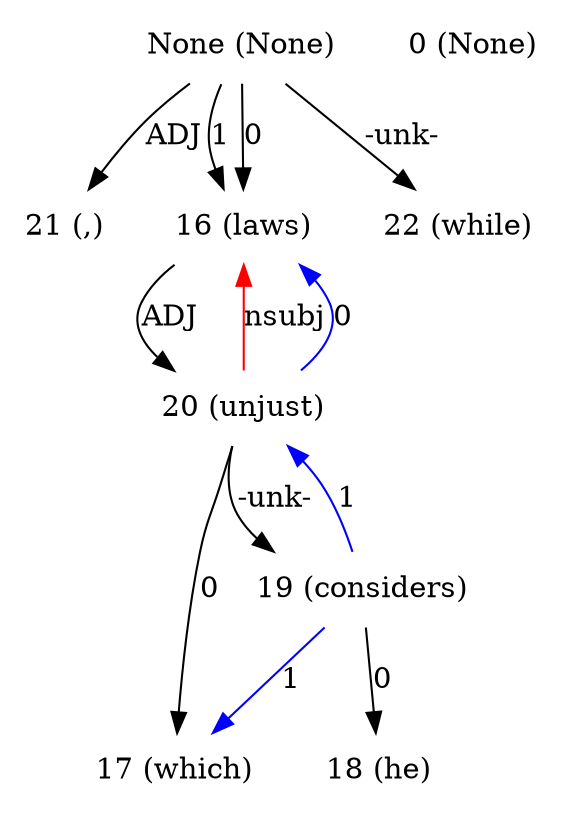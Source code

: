 digraph G{
edge [dir=forward]
node [shape=plaintext]

None [label="None (None)"]
None -> 21 [label="ADJ"]
None [label="None (None)"]
None -> 16 [label="1"]
None [label="None (None)"]
None -> 16 [label="0"]
None [label="None (None)"]
None -> 22 [label="-unk-"]
0 [label="0 (None)"]
16 [label="16 (laws)"]
16 -> 20 [label="ADJ"]
20 -> 16 [label="nsubj", color="red"]
17 [label="17 (which)"]
18 [label="18 (he)"]
19 [label="19 (considers)"]
19 -> 20 [label="1", color="blue"]
19 -> 17 [label="1", color="blue"]
19 -> 18 [label="0"]
20 [label="20 (unjust)"]
20 -> 17 [label="0"]
20 -> 16 [label="0", color="blue"]
20 -> 19 [label="-unk-"]
21 [label="21 (,)"]
22 [label="22 (while)"]
}
